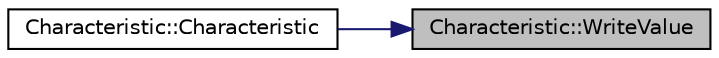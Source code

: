 digraph "Characteristic::WriteValue"
{
 // LATEX_PDF_SIZE
  edge [fontname="Helvetica",fontsize="10",labelfontname="Helvetica",labelfontsize="10"];
  node [fontname="Helvetica",fontsize="10",shape=record];
  rankdir="RL";
  Node1 [label="Characteristic::WriteValue",height=0.2,width=0.4,color="black", fillcolor="grey75", style="filled", fontcolor="black",tooltip=" "];
  Node1 -> Node2 [dir="back",color="midnightblue",fontsize="10",style="solid",fontname="Helvetica"];
  Node2 [label="Characteristic::Characteristic",height=0.2,width=0.4,color="black", fillcolor="white", style="filled",URL="$classCharacteristic.html#a97b2a08d9b3f1fa7c5d1c1441c400b64",tooltip=" "];
}
